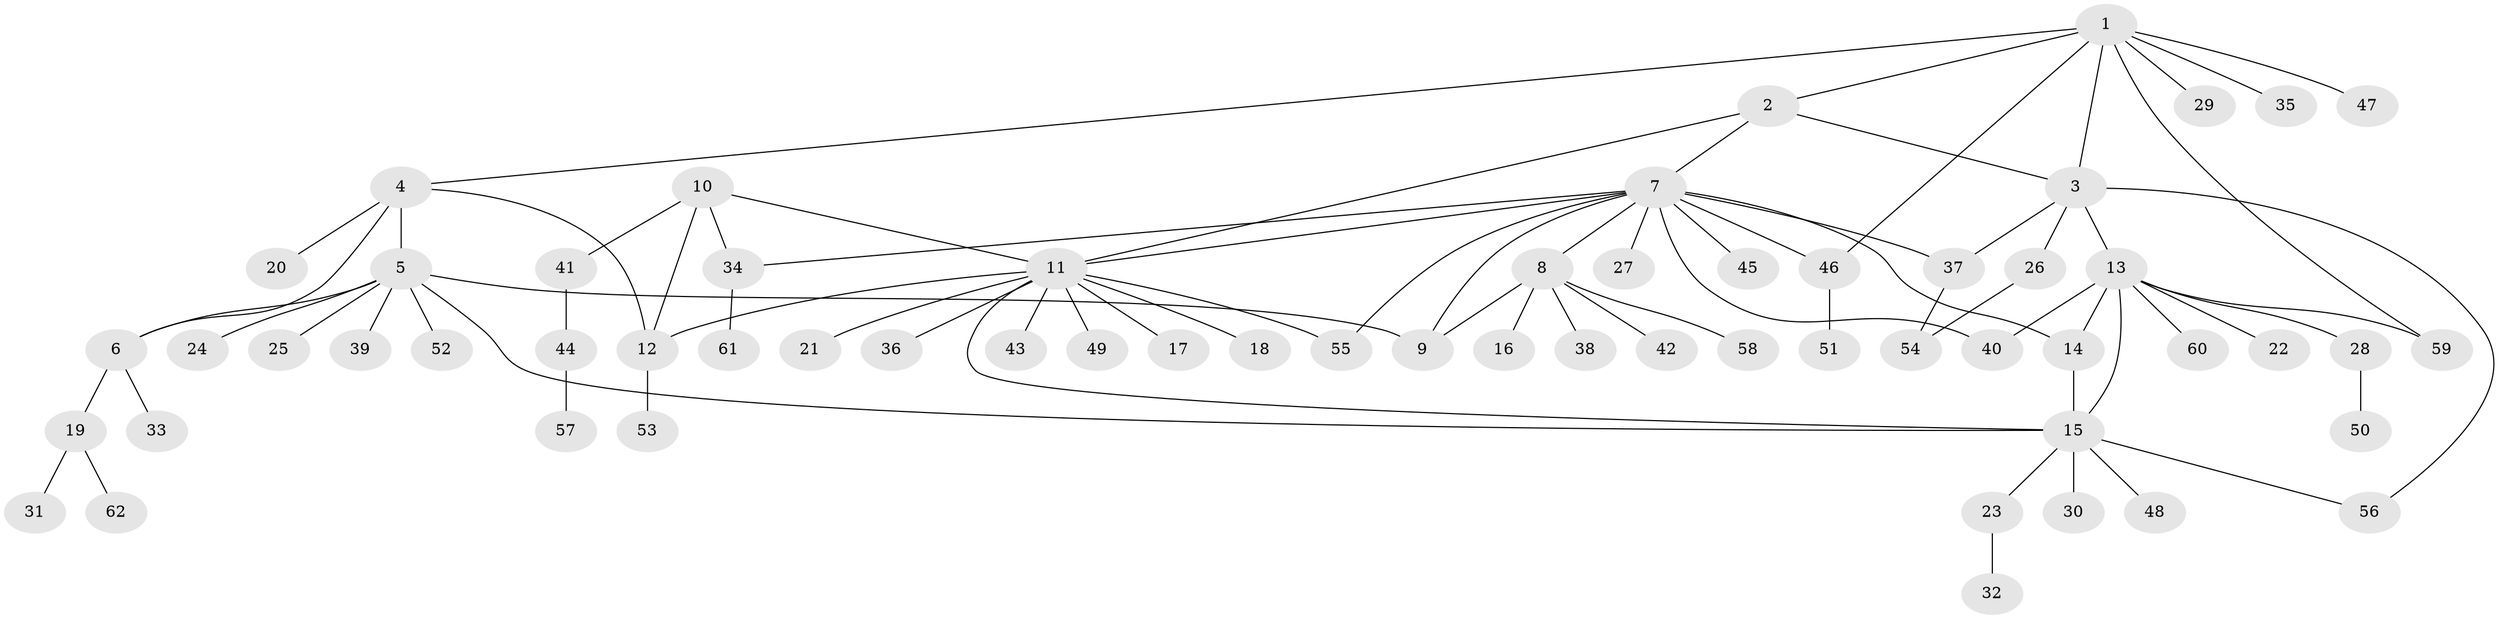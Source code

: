// coarse degree distribution, {3: 0.16129032258064516, 6: 0.03225806451612903, 4: 0.06451612903225806, 7: 0.06451612903225806, 9: 0.03225806451612903, 5: 0.0967741935483871, 1: 0.3548387096774194, 2: 0.1935483870967742}
// Generated by graph-tools (version 1.1) at 2025/52/03/04/25 22:52:43]
// undirected, 62 vertices, 80 edges
graph export_dot {
  node [color=gray90,style=filled];
  1;
  2;
  3;
  4;
  5;
  6;
  7;
  8;
  9;
  10;
  11;
  12;
  13;
  14;
  15;
  16;
  17;
  18;
  19;
  20;
  21;
  22;
  23;
  24;
  25;
  26;
  27;
  28;
  29;
  30;
  31;
  32;
  33;
  34;
  35;
  36;
  37;
  38;
  39;
  40;
  41;
  42;
  43;
  44;
  45;
  46;
  47;
  48;
  49;
  50;
  51;
  52;
  53;
  54;
  55;
  56;
  57;
  58;
  59;
  60;
  61;
  62;
  1 -- 2;
  1 -- 3;
  1 -- 4;
  1 -- 29;
  1 -- 35;
  1 -- 46;
  1 -- 47;
  1 -- 59;
  2 -- 3;
  2 -- 7;
  2 -- 11;
  3 -- 13;
  3 -- 26;
  3 -- 37;
  3 -- 56;
  4 -- 5;
  4 -- 6;
  4 -- 12;
  4 -- 20;
  5 -- 6;
  5 -- 9;
  5 -- 15;
  5 -- 24;
  5 -- 25;
  5 -- 39;
  5 -- 52;
  6 -- 19;
  6 -- 33;
  7 -- 8;
  7 -- 9;
  7 -- 11;
  7 -- 14;
  7 -- 27;
  7 -- 34;
  7 -- 37;
  7 -- 40;
  7 -- 45;
  7 -- 46;
  7 -- 55;
  8 -- 9;
  8 -- 16;
  8 -- 38;
  8 -- 42;
  8 -- 58;
  10 -- 11;
  10 -- 12;
  10 -- 34;
  10 -- 41;
  11 -- 12;
  11 -- 15;
  11 -- 17;
  11 -- 18;
  11 -- 21;
  11 -- 36;
  11 -- 43;
  11 -- 49;
  11 -- 55;
  12 -- 53;
  13 -- 14;
  13 -- 15;
  13 -- 22;
  13 -- 28;
  13 -- 40;
  13 -- 59;
  13 -- 60;
  14 -- 15;
  15 -- 23;
  15 -- 30;
  15 -- 48;
  15 -- 56;
  19 -- 31;
  19 -- 62;
  23 -- 32;
  26 -- 54;
  28 -- 50;
  34 -- 61;
  37 -- 54;
  41 -- 44;
  44 -- 57;
  46 -- 51;
}
